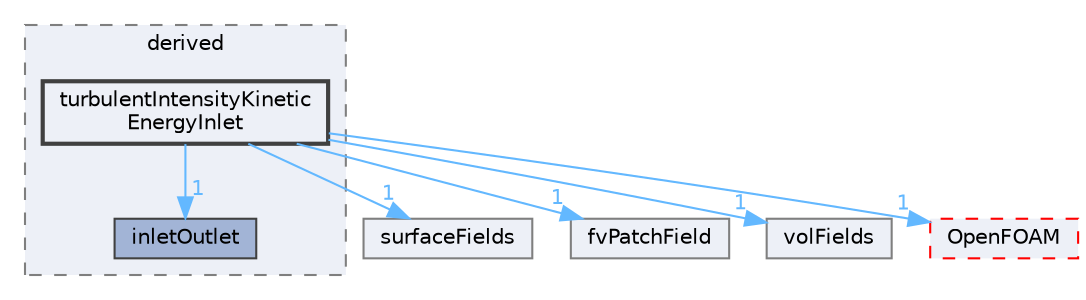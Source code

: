 digraph "src/finiteVolume/fields/fvPatchFields/derived/turbulentIntensityKineticEnergyInlet"
{
 // LATEX_PDF_SIZE
  bgcolor="transparent";
  edge [fontname=Helvetica,fontsize=10,labelfontname=Helvetica,labelfontsize=10];
  node [fontname=Helvetica,fontsize=10,shape=box,height=0.2,width=0.4];
  compound=true
  subgraph clusterdir_ece9aa6b5af9a7776a75b0c1993b0910 {
    graph [ bgcolor="#edf0f7", pencolor="grey50", label="derived", fontname=Helvetica,fontsize=10 style="filled,dashed", URL="dir_ece9aa6b5af9a7776a75b0c1993b0910.html",tooltip=""]
  dir_0219e76add9eada5b9d59d877cfd0b1e [label="inletOutlet", fillcolor="#a2b4d6", color="grey25", style="filled", URL="dir_0219e76add9eada5b9d59d877cfd0b1e.html",tooltip=""];
  dir_89d296a96928cfa47b1223723cf249cc [label="turbulentIntensityKinetic\lEnergyInlet", fillcolor="#edf0f7", color="grey25", style="filled,bold", URL="dir_89d296a96928cfa47b1223723cf249cc.html",tooltip=""];
  }
  dir_606ba9250f9107f82f779cbd3e87c3a5 [label="surfaceFields", fillcolor="#edf0f7", color="grey50", style="filled", URL="dir_606ba9250f9107f82f779cbd3e87c3a5.html",tooltip=""];
  dir_6b9423849569a7ee618201e7cfce9eaa [label="fvPatchField", fillcolor="#edf0f7", color="grey50", style="filled", URL="dir_6b9423849569a7ee618201e7cfce9eaa.html",tooltip=""];
  dir_bd8bf7fa65467c460a50eacc456ce356 [label="volFields", fillcolor="#edf0f7", color="grey50", style="filled", URL="dir_bd8bf7fa65467c460a50eacc456ce356.html",tooltip=""];
  dir_c5473ff19b20e6ec4dfe5c310b3778a8 [label="OpenFOAM", fillcolor="#edf0f7", color="red", style="filled,dashed", URL="dir_c5473ff19b20e6ec4dfe5c310b3778a8.html",tooltip=""];
  dir_89d296a96928cfa47b1223723cf249cc->dir_0219e76add9eada5b9d59d877cfd0b1e [headlabel="1", labeldistance=1.5 headhref="dir_004156_001867.html" href="dir_004156_001867.html" color="steelblue1" fontcolor="steelblue1"];
  dir_89d296a96928cfa47b1223723cf249cc->dir_606ba9250f9107f82f779cbd3e87c3a5 [headlabel="1", labeldistance=1.5 headhref="dir_004156_003832.html" href="dir_004156_003832.html" color="steelblue1" fontcolor="steelblue1"];
  dir_89d296a96928cfa47b1223723cf249cc->dir_6b9423849569a7ee618201e7cfce9eaa [headlabel="1", labeldistance=1.5 headhref="dir_004156_001564.html" href="dir_004156_001564.html" color="steelblue1" fontcolor="steelblue1"];
  dir_89d296a96928cfa47b1223723cf249cc->dir_bd8bf7fa65467c460a50eacc456ce356 [headlabel="1", labeldistance=1.5 headhref="dir_004156_004295.html" href="dir_004156_004295.html" color="steelblue1" fontcolor="steelblue1"];
  dir_89d296a96928cfa47b1223723cf249cc->dir_c5473ff19b20e6ec4dfe5c310b3778a8 [headlabel="1", labeldistance=1.5 headhref="dir_004156_002695.html" href="dir_004156_002695.html" color="steelblue1" fontcolor="steelblue1"];
}
